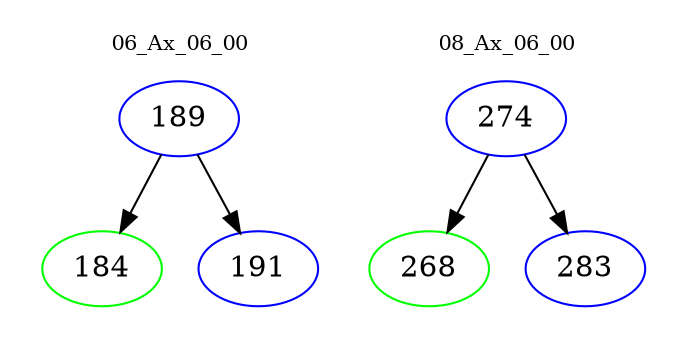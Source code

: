 digraph{
subgraph cluster_0 {
color = white
label = "06_Ax_06_00";
fontsize=10;
T0_189 [label="189", color="blue"]
T0_189 -> T0_184 [color="black"]
T0_184 [label="184", color="green"]
T0_189 -> T0_191 [color="black"]
T0_191 [label="191", color="blue"]
}
subgraph cluster_1 {
color = white
label = "08_Ax_06_00";
fontsize=10;
T1_274 [label="274", color="blue"]
T1_274 -> T1_268 [color="black"]
T1_268 [label="268", color="green"]
T1_274 -> T1_283 [color="black"]
T1_283 [label="283", color="blue"]
}
}

